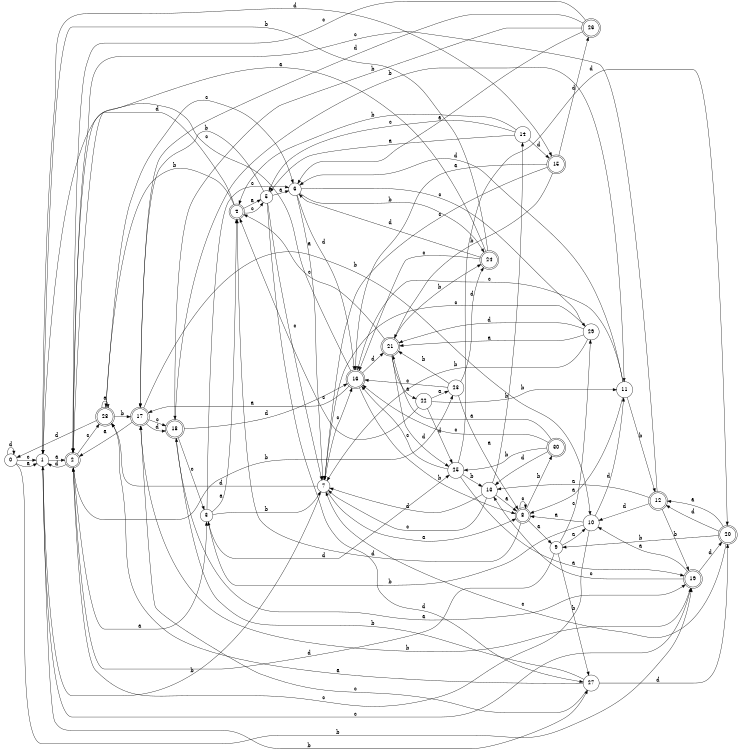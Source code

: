 digraph n25_2 {
__start0 [label="" shape="none"];

rankdir=LR;
size="8,5";

s0 [style="filled", color="black", fillcolor="white" shape="circle", label="0"];
s1 [style="filled", color="black", fillcolor="white" shape="circle", label="1"];
s2 [style="rounded,filled", color="black", fillcolor="white" shape="doublecircle", label="2"];
s3 [style="filled", color="black", fillcolor="white" shape="circle", label="3"];
s4 [style="rounded,filled", color="black", fillcolor="white" shape="doublecircle", label="4"];
s5 [style="filled", color="black", fillcolor="white" shape="circle", label="5"];
s6 [style="filled", color="black", fillcolor="white" shape="circle", label="6"];
s7 [style="filled", color="black", fillcolor="white" shape="circle", label="7"];
s8 [style="rounded,filled", color="black", fillcolor="white" shape="doublecircle", label="8"];
s9 [style="filled", color="black", fillcolor="white" shape="circle", label="9"];
s10 [style="filled", color="black", fillcolor="white" shape="circle", label="10"];
s11 [style="filled", color="black", fillcolor="white" shape="circle", label="11"];
s12 [style="rounded,filled", color="black", fillcolor="white" shape="doublecircle", label="12"];
s13 [style="filled", color="black", fillcolor="white" shape="circle", label="13"];
s14 [style="filled", color="black", fillcolor="white" shape="circle", label="14"];
s15 [style="rounded,filled", color="black", fillcolor="white" shape="doublecircle", label="15"];
s16 [style="rounded,filled", color="black", fillcolor="white" shape="doublecircle", label="16"];
s17 [style="rounded,filled", color="black", fillcolor="white" shape="doublecircle", label="17"];
s18 [style="rounded,filled", color="black", fillcolor="white" shape="doublecircle", label="18"];
s19 [style="rounded,filled", color="black", fillcolor="white" shape="doublecircle", label="19"];
s20 [style="rounded,filled", color="black", fillcolor="white" shape="doublecircle", label="20"];
s21 [style="rounded,filled", color="black", fillcolor="white" shape="doublecircle", label="21"];
s22 [style="filled", color="black", fillcolor="white" shape="circle", label="22"];
s23 [style="filled", color="black", fillcolor="white" shape="circle", label="23"];
s24 [style="rounded,filled", color="black", fillcolor="white" shape="doublecircle", label="24"];
s25 [style="filled", color="black", fillcolor="white" shape="circle", label="25"];
s26 [style="rounded,filled", color="black", fillcolor="white" shape="doublecircle", label="26"];
s27 [style="filled", color="black", fillcolor="white" shape="circle", label="27"];
s28 [style="rounded,filled", color="black", fillcolor="white" shape="doublecircle", label="28"];
s29 [style="filled", color="black", fillcolor="white" shape="circle", label="29"];
s30 [style="rounded,filled", color="black", fillcolor="white" shape="doublecircle", label="30"];
s0 -> s1 [label="a"];
s0 -> s19 [label="b"];
s0 -> s1 [label="c"];
s0 -> s0 [label="d"];
s1 -> s2 [label="a"];
s1 -> s27 [label="b"];
s1 -> s19 [label="c"];
s1 -> s15 [label="d"];
s2 -> s3 [label="a"];
s2 -> s23 [label="b"];
s2 -> s28 [label="c"];
s2 -> s1 [label="d"];
s3 -> s4 [label="a"];
s3 -> s7 [label="b"];
s3 -> s6 [label="c"];
s3 -> s25 [label="d"];
s4 -> s5 [label="a"];
s4 -> s28 [label="b"];
s4 -> s5 [label="c"];
s4 -> s2 [label="d"];
s5 -> s6 [label="a"];
s5 -> s17 [label="b"];
s5 -> s7 [label="c"];
s5 -> s27 [label="d"];
s6 -> s7 [label="a"];
s6 -> s24 [label="b"];
s6 -> s29 [label="c"];
s6 -> s16 [label="d"];
s7 -> s8 [label="a"];
s7 -> s1 [label="b"];
s7 -> s16 [label="c"];
s7 -> s28 [label="d"];
s8 -> s9 [label="a"];
s8 -> s30 [label="b"];
s8 -> s8 [label="c"];
s8 -> s4 [label="d"];
s9 -> s10 [label="a"];
s9 -> s27 [label="b"];
s9 -> s29 [label="c"];
s9 -> s2 [label="d"];
s10 -> s8 [label="a"];
s10 -> s3 [label="b"];
s10 -> s2 [label="c"];
s10 -> s11 [label="d"];
s11 -> s8 [label="a"];
s11 -> s12 [label="b"];
s11 -> s16 [label="c"];
s11 -> s6 [label="d"];
s12 -> s13 [label="a"];
s12 -> s19 [label="b"];
s12 -> s2 [label="c"];
s12 -> s10 [label="d"];
s13 -> s8 [label="a"];
s13 -> s14 [label="b"];
s13 -> s7 [label="c"];
s13 -> s7 [label="d"];
s14 -> s5 [label="a"];
s14 -> s4 [label="b"];
s14 -> s5 [label="c"];
s14 -> s15 [label="d"];
s15 -> s16 [label="a"];
s15 -> s21 [label="b"];
s15 -> s7 [label="c"];
s15 -> s26 [label="d"];
s16 -> s17 [label="a"];
s16 -> s8 [label="b"];
s16 -> s1 [label="c"];
s16 -> s21 [label="d"];
s17 -> s2 [label="a"];
s17 -> s10 [label="b"];
s17 -> s18 [label="c"];
s17 -> s18 [label="d"];
s18 -> s19 [label="a"];
s18 -> s11 [label="b"];
s18 -> s3 [label="c"];
s18 -> s16 [label="d"];
s19 -> s10 [label="a"];
s19 -> s17 [label="b"];
s19 -> s13 [label="c"];
s19 -> s20 [label="d"];
s20 -> s12 [label="a"];
s20 -> s9 [label="b"];
s20 -> s7 [label="c"];
s20 -> s12 [label="d"];
s21 -> s22 [label="a"];
s21 -> s24 [label="b"];
s21 -> s4 [label="c"];
s21 -> s25 [label="d"];
s22 -> s23 [label="a"];
s22 -> s11 [label="b"];
s22 -> s4 [label="c"];
s22 -> s25 [label="d"];
s23 -> s8 [label="a"];
s23 -> s21 [label="b"];
s23 -> s16 [label="c"];
s23 -> s24 [label="d"];
s24 -> s2 [label="a"];
s24 -> s1 [label="b"];
s24 -> s16 [label="c"];
s24 -> s6 [label="d"];
s25 -> s19 [label="a"];
s25 -> s13 [label="b"];
s25 -> s16 [label="c"];
s25 -> s20 [label="d"];
s26 -> s6 [label="a"];
s26 -> s18 [label="b"];
s26 -> s2 [label="c"];
s26 -> s17 [label="d"];
s27 -> s28 [label="a"];
s27 -> s18 [label="b"];
s27 -> s17 [label="c"];
s27 -> s20 [label="d"];
s28 -> s28 [label="a"];
s28 -> s17 [label="b"];
s28 -> s6 [label="c"];
s28 -> s0 [label="d"];
s29 -> s21 [label="a"];
s29 -> s7 [label="b"];
s29 -> s7 [label="c"];
s29 -> s21 [label="d"];
s30 -> s21 [label="a"];
s30 -> s25 [label="b"];
s30 -> s16 [label="c"];
s30 -> s13 [label="d"];

}